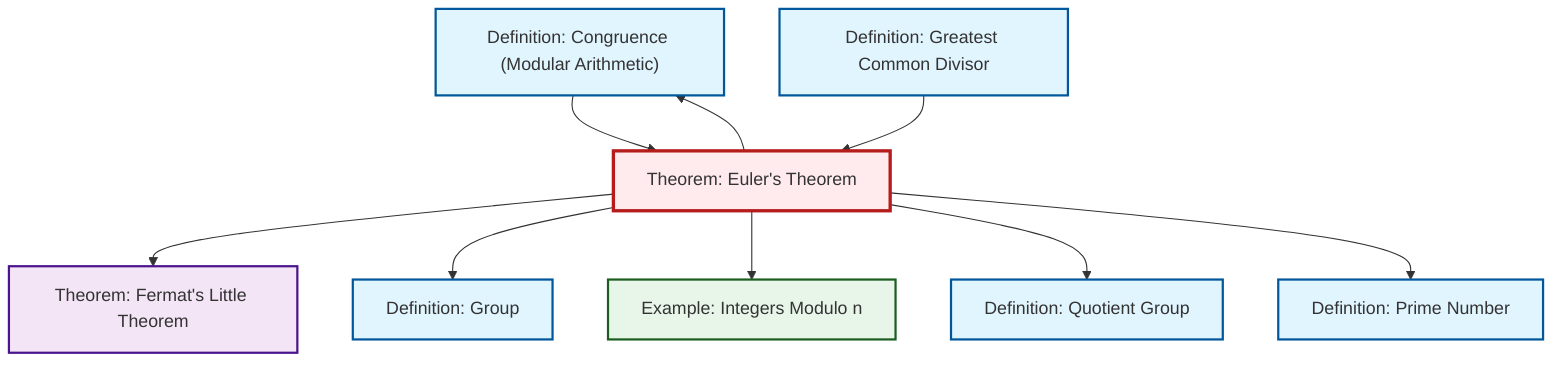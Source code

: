 graph TD
    classDef definition fill:#e1f5fe,stroke:#01579b,stroke-width:2px
    classDef theorem fill:#f3e5f5,stroke:#4a148c,stroke-width:2px
    classDef axiom fill:#fff3e0,stroke:#e65100,stroke-width:2px
    classDef example fill:#e8f5e9,stroke:#1b5e20,stroke-width:2px
    classDef current fill:#ffebee,stroke:#b71c1c,stroke-width:3px
    def-congruence["Definition: Congruence (Modular Arithmetic)"]:::definition
    def-gcd["Definition: Greatest Common Divisor"]:::definition
    def-prime["Definition: Prime Number"]:::definition
    def-group["Definition: Group"]:::definition
    def-quotient-group["Definition: Quotient Group"]:::definition
    ex-quotient-integers-mod-n["Example: Integers Modulo n"]:::example
    thm-euler["Theorem: Euler's Theorem"]:::theorem
    thm-fermat-little["Theorem: Fermat's Little Theorem"]:::theorem
    thm-euler --> thm-fermat-little
    def-congruence --> thm-euler
    thm-euler --> def-group
    thm-euler --> ex-quotient-integers-mod-n
    thm-euler --> def-congruence
    thm-euler --> def-quotient-group
    thm-euler --> def-prime
    def-gcd --> thm-euler
    class thm-euler current